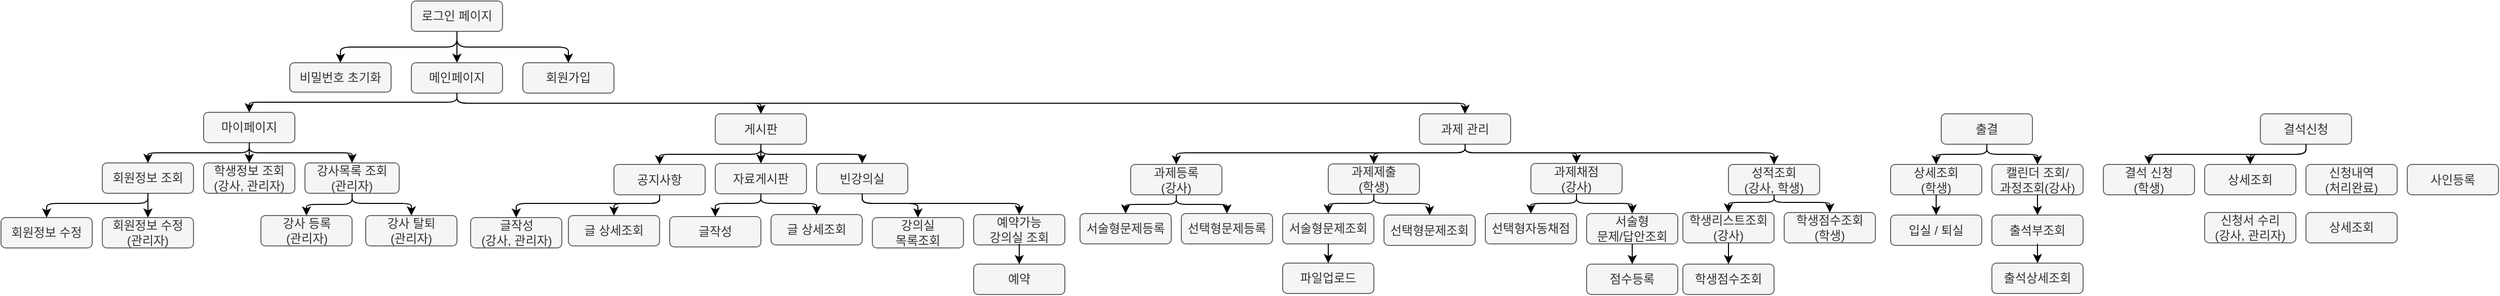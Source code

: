 <mxfile version="10.7.5" type="github"><diagram id="UwJ_XzXSqt1yrQ9cy1H9" name="Page-1"><mxGraphModel dx="513" dy="612" grid="1" gridSize="10" guides="1" tooltips="1" connect="1" arrows="1" fold="1" page="1" pageScale="1" pageWidth="3300" pageHeight="4681" math="0" shadow="0"><root><mxCell id="0"/><mxCell id="1" parent="0"/><mxCell id="VZUcGf9LmJl8mLt6otQ_-1" value="로그인 페이지" style="rounded=1;whiteSpace=wrap;html=1;fillColor=#f5f5f5;strokeColor=#666666;fontColor=#333333;" vertex="1" parent="1"><mxGeometry x="470" y="110" width="90" height="30" as="geometry"/></mxCell><mxCell id="VZUcGf9LmJl8mLt6otQ_-3" value="메인페이지" style="rounded=1;whiteSpace=wrap;html=1;fillColor=#f5f5f5;strokeColor=#666666;fontColor=#333333;" vertex="1" parent="1"><mxGeometry x="470" y="171" width="90" height="30" as="geometry"/></mxCell><mxCell id="VZUcGf9LmJl8mLt6otQ_-4" value="회원가입" style="rounded=1;whiteSpace=wrap;html=1;fillColor=#f5f5f5;strokeColor=#666666;fontColor=#333333;" vertex="1" parent="1"><mxGeometry x="580" y="171" width="90" height="30" as="geometry"/></mxCell><mxCell id="VZUcGf9LmJl8mLt6otQ_-5" value="비밀번호 초기화" style="rounded=1;whiteSpace=wrap;html=1;fillColor=#f5f5f5;strokeColor=#666666;fontColor=#333333;" vertex="1" parent="1"><mxGeometry x="350" y="171" width="100" height="29" as="geometry"/></mxCell><mxCell id="VZUcGf9LmJl8mLt6otQ_-6" value="" style="endArrow=classic;html=1;exitX=0.5;exitY=1;exitDx=0;exitDy=0;entryX=0.5;entryY=0;entryDx=0;entryDy=0;" edge="1" parent="1" source="VZUcGf9LmJl8mLt6otQ_-1" target="VZUcGf9LmJl8mLt6otQ_-3"><mxGeometry width="50" height="50" relative="1" as="geometry"><mxPoint x="350" y="270" as="sourcePoint"/><mxPoint x="400" y="220" as="targetPoint"/></mxGeometry></mxCell><mxCell id="VZUcGf9LmJl8mLt6otQ_-8" value="" style="edgeStyle=elbowEdgeStyle;elbow=vertical;endArrow=classic;html=1;exitX=0.5;exitY=1;exitDx=0;exitDy=0;entryX=0.5;entryY=0;entryDx=0;entryDy=0;" edge="1" parent="1" source="VZUcGf9LmJl8mLt6otQ_-1" target="VZUcGf9LmJl8mLt6otQ_-5"><mxGeometry width="50" height="50" relative="1" as="geometry"><mxPoint x="350" y="270" as="sourcePoint"/><mxPoint x="400" y="220" as="targetPoint"/></mxGeometry></mxCell><mxCell id="VZUcGf9LmJl8mLt6otQ_-10" value="" style="edgeStyle=elbowEdgeStyle;elbow=vertical;endArrow=classic;html=1;exitX=0.5;exitY=1;exitDx=0;exitDy=0;entryX=0.5;entryY=0;entryDx=0;entryDy=0;" edge="1" parent="1" source="VZUcGf9LmJl8mLt6otQ_-1" target="VZUcGf9LmJl8mLt6otQ_-4"><mxGeometry width="50" height="50" relative="1" as="geometry"><mxPoint x="525" y="150" as="sourcePoint"/><mxPoint x="410" y="181" as="targetPoint"/></mxGeometry></mxCell><mxCell id="VZUcGf9LmJl8mLt6otQ_-11" value="마이페이지" style="rounded=1;whiteSpace=wrap;html=1;fillColor=#f5f5f5;strokeColor=#666666;fontColor=#333333;" vertex="1" parent="1"><mxGeometry x="265" y="220" width="90" height="30" as="geometry"/></mxCell><mxCell id="VZUcGf9LmJl8mLt6otQ_-12" value="" style="edgeStyle=elbowEdgeStyle;elbow=vertical;endArrow=classic;html=1;exitX=0.5;exitY=1;exitDx=0;exitDy=0;entryX=0.5;entryY=0;entryDx=0;entryDy=0;" edge="1" parent="1" source="VZUcGf9LmJl8mLt6otQ_-3" target="VZUcGf9LmJl8mLt6otQ_-11"><mxGeometry width="50" height="50" relative="1" as="geometry"><mxPoint x="525" y="150" as="sourcePoint"/><mxPoint x="410" y="181" as="targetPoint"/><Array as="points"><mxPoint x="440" y="210"/><mxPoint x="490" y="201"/></Array></mxGeometry></mxCell><mxCell id="VZUcGf9LmJl8mLt6otQ_-13" value="회원정보 조회" style="rounded=1;whiteSpace=wrap;html=1;fillColor=#f5f5f5;strokeColor=#666666;fontColor=#333333;" vertex="1" parent="1"><mxGeometry x="165" y="270" width="90" height="30" as="geometry"/></mxCell><mxCell id="VZUcGf9LmJl8mLt6otQ_-14" value="" style="edgeStyle=elbowEdgeStyle;elbow=vertical;endArrow=classic;html=1;exitX=0.5;exitY=1;exitDx=0;exitDy=0;entryX=0.5;entryY=0;entryDx=0;entryDy=0;" edge="1" parent="1" source="VZUcGf9LmJl8mLt6otQ_-11" target="VZUcGf9LmJl8mLt6otQ_-13"><mxGeometry width="50" height="50" relative="1" as="geometry"><mxPoint x="480" y="201" as="sourcePoint"/><mxPoint x="320" y="230" as="targetPoint"/><Array as="points"><mxPoint x="275" y="260"/></Array></mxGeometry></mxCell><mxCell id="VZUcGf9LmJl8mLt6otQ_-15" value="회원정보 수정" style="rounded=1;whiteSpace=wrap;html=1;fillColor=#f5f5f5;strokeColor=#666666;fontColor=#333333;" vertex="1" parent="1"><mxGeometry x="65" y="324" width="90" height="30" as="geometry"/></mxCell><mxCell id="VZUcGf9LmJl8mLt6otQ_-16" value="학생정보 조회&lt;br&gt;(강사, 관리자)&lt;br&gt;" style="rounded=1;whiteSpace=wrap;html=1;fillColor=#f5f5f5;strokeColor=#666666;fontColor=#333333;" vertex="1" parent="1"><mxGeometry x="265" y="270" width="90" height="30" as="geometry"/></mxCell><mxCell id="VZUcGf9LmJl8mLt6otQ_-17" value="회원정보 수정&lt;br&gt;(관리자)&lt;br&gt;" style="rounded=1;whiteSpace=wrap;html=1;fillColor=#f5f5f5;strokeColor=#666666;fontColor=#333333;" vertex="1" parent="1"><mxGeometry x="165" y="324" width="90" height="30" as="geometry"/></mxCell><mxCell id="VZUcGf9LmJl8mLt6otQ_-18" value="" style="edgeStyle=elbowEdgeStyle;elbow=vertical;endArrow=classic;html=1;exitX=0.5;exitY=1;exitDx=0;exitDy=0;" edge="1" parent="1" source="VZUcGf9LmJl8mLt6otQ_-13" target="VZUcGf9LmJl8mLt6otQ_-15"><mxGeometry width="50" height="50" relative="1" as="geometry"><mxPoint x="292.5" y="250" as="sourcePoint"/><mxPoint x="212.5" y="280" as="targetPoint"/><Array as="points"><mxPoint x="197.5" y="310"/></Array></mxGeometry></mxCell><mxCell id="VZUcGf9LmJl8mLt6otQ_-19" value="강사목록 조회&lt;br&gt;(관리자)&lt;br&gt;" style="rounded=1;whiteSpace=wrap;html=1;fillColor=#f5f5f5;strokeColor=#666666;fontColor=#333333;" vertex="1" parent="1"><mxGeometry x="365" y="270" width="93" height="30" as="geometry"/></mxCell><mxCell id="VZUcGf9LmJl8mLt6otQ_-20" value="강사 등록&lt;br&gt;(관리자)" style="rounded=1;whiteSpace=wrap;html=1;fillColor=#f5f5f5;strokeColor=#666666;fontColor=#333333;" vertex="1" parent="1"><mxGeometry x="321.5" y="322" width="90" height="30" as="geometry"/></mxCell><mxCell id="VZUcGf9LmJl8mLt6otQ_-21" value="강사 탈퇴&lt;br&gt;(관리자)" style="rounded=1;whiteSpace=wrap;html=1;fillColor=#f5f5f5;strokeColor=#666666;fontColor=#333333;" vertex="1" parent="1"><mxGeometry x="425" y="322" width="90" height="30" as="geometry"/></mxCell><mxCell id="VZUcGf9LmJl8mLt6otQ_-22" value="" style="edgeStyle=elbowEdgeStyle;elbow=vertical;endArrow=classic;html=1;exitX=0.5;exitY=1;exitDx=0;exitDy=0;entryX=0.5;entryY=0;entryDx=0;entryDy=0;" edge="1" parent="1" source="VZUcGf9LmJl8mLt6otQ_-11" target="VZUcGf9LmJl8mLt6otQ_-19"><mxGeometry width="50" height="50" relative="1" as="geometry"><mxPoint x="320" y="260" as="sourcePoint"/><mxPoint x="213" y="280" as="targetPoint"/><Array as="points"><mxPoint x="355" y="260"/><mxPoint x="285" y="270"/></Array></mxGeometry></mxCell><mxCell id="VZUcGf9LmJl8mLt6otQ_-23" value="" style="edgeStyle=elbowEdgeStyle;elbow=vertical;endArrow=classic;html=1;exitX=0.5;exitY=1;exitDx=0;exitDy=0;entryX=0.5;entryY=0;entryDx=0;entryDy=0;" edge="1" parent="1" source="VZUcGf9LmJl8mLt6otQ_-11" target="VZUcGf9LmJl8mLt6otQ_-16"><mxGeometry width="50" height="50" relative="1" as="geometry"><mxPoint x="320" y="260" as="sourcePoint"/><mxPoint x="423" y="280" as="targetPoint"/><Array as="points"><mxPoint x="310" y="260"/><mxPoint x="295" y="280"/></Array></mxGeometry></mxCell><mxCell id="VZUcGf9LmJl8mLt6otQ_-24" value="" style="edgeStyle=elbowEdgeStyle;elbow=vertical;endArrow=classic;html=1;exitX=0.5;exitY=1;exitDx=0;exitDy=0;entryX=0.5;entryY=0;entryDx=0;entryDy=0;" edge="1" parent="1" source="VZUcGf9LmJl8mLt6otQ_-19" target="VZUcGf9LmJl8mLt6otQ_-20"><mxGeometry width="50" height="50" relative="1" as="geometry"><mxPoint x="320" y="260" as="sourcePoint"/><mxPoint x="220" y="280" as="targetPoint"/><Array as="points"/></mxGeometry></mxCell><mxCell id="VZUcGf9LmJl8mLt6otQ_-25" value="" style="edgeStyle=elbowEdgeStyle;elbow=vertical;endArrow=classic;html=1;exitX=0.5;exitY=1;exitDx=0;exitDy=0;entryX=0.5;entryY=0;entryDx=0;entryDy=0;" edge="1" parent="1" source="VZUcGf9LmJl8mLt6otQ_-19" target="VZUcGf9LmJl8mLt6otQ_-21"><mxGeometry width="50" height="50" relative="1" as="geometry"><mxPoint x="330" y="270" as="sourcePoint"/><mxPoint x="230" y="290" as="targetPoint"/><Array as="points"><mxPoint x="412" y="310"/></Array></mxGeometry></mxCell><mxCell id="VZUcGf9LmJl8mLt6otQ_-27" value="" style="edgeStyle=elbowEdgeStyle;elbow=vertical;endArrow=classic;html=1;exitX=0.5;exitY=1;exitDx=0;exitDy=0;entryX=0.5;entryY=0;entryDx=0;entryDy=0;" edge="1" parent="1" source="VZUcGf9LmJl8mLt6otQ_-13" target="VZUcGf9LmJl8mLt6otQ_-17"><mxGeometry width="50" height="50" relative="1" as="geometry"><mxPoint x="220" y="310" as="sourcePoint"/><mxPoint x="127.5" y="334" as="targetPoint"/><Array as="points"><mxPoint x="207.5" y="320"/></Array></mxGeometry></mxCell><mxCell id="VZUcGf9LmJl8mLt6otQ_-29" value="게시판" style="rounded=1;whiteSpace=wrap;html=1;fillColor=#f5f5f5;strokeColor=#666666;fontColor=#333333;" vertex="1" parent="1"><mxGeometry x="770" y="221.5" width="90" height="30" as="geometry"/></mxCell><mxCell id="VZUcGf9LmJl8mLt6otQ_-30" value="공지사항" style="rounded=1;whiteSpace=wrap;html=1;fillColor=#f5f5f5;strokeColor=#666666;fontColor=#333333;" vertex="1" parent="1"><mxGeometry x="670" y="271.5" width="90" height="30" as="geometry"/></mxCell><mxCell id="VZUcGf9LmJl8mLt6otQ_-31" value="자료게시판" style="rounded=1;whiteSpace=wrap;html=1;fillColor=#f5f5f5;strokeColor=#666666;fontColor=#333333;" vertex="1" parent="1"><mxGeometry x="770" y="270.5" width="90" height="30" as="geometry"/></mxCell><mxCell id="VZUcGf9LmJl8mLt6otQ_-32" value="빈강의실" style="rounded=1;whiteSpace=wrap;html=1;fillColor=#f5f5f5;strokeColor=#666666;fontColor=#333333;" vertex="1" parent="1"><mxGeometry x="870" y="270.5" width="90" height="30" as="geometry"/></mxCell><mxCell id="VZUcGf9LmJl8mLt6otQ_-33" value="" style="edgeStyle=elbowEdgeStyle;elbow=vertical;endArrow=classic;html=1;exitX=0.5;exitY=1;exitDx=0;exitDy=0;entryX=0.5;entryY=0;entryDx=0;entryDy=0;" edge="1" parent="1" source="VZUcGf9LmJl8mLt6otQ_-3" target="VZUcGf9LmJl8mLt6otQ_-29"><mxGeometry width="50" height="50" relative="1" as="geometry"><mxPoint x="525" y="211" as="sourcePoint"/><mxPoint x="320" y="230" as="targetPoint"/><Array as="points"><mxPoint x="500" y="211"/></Array></mxGeometry></mxCell><mxCell id="VZUcGf9LmJl8mLt6otQ_-34" value="" style="edgeStyle=elbowEdgeStyle;elbow=vertical;endArrow=classic;html=1;entryX=0.5;entryY=0;entryDx=0;entryDy=0;exitX=0.5;exitY=1;exitDx=0;exitDy=0;" edge="1" parent="1" source="VZUcGf9LmJl8mLt6otQ_-29" target="VZUcGf9LmJl8mLt6otQ_-30"><mxGeometry width="50" height="50" relative="1" as="geometry"><mxPoint x="810" y="251.5" as="sourcePoint"/><mxPoint x="480" y="241.5" as="targetPoint"/><Array as="points"><mxPoint x="770" y="261.5"/><mxPoint x="750" y="271.5"/><mxPoint x="660" y="222.5"/></Array></mxGeometry></mxCell><mxCell id="VZUcGf9LmJl8mLt6otQ_-35" value="" style="edgeStyle=elbowEdgeStyle;elbow=vertical;endArrow=classic;html=1;entryX=0.5;entryY=0;entryDx=0;entryDy=0;" edge="1" parent="1" source="VZUcGf9LmJl8mLt6otQ_-29" target="VZUcGf9LmJl8mLt6otQ_-32"><mxGeometry width="50" height="50" relative="1" as="geometry"><mxPoint x="820" y="251.5" as="sourcePoint"/><mxPoint x="755" y="363" as="targetPoint"/><Array as="points"><mxPoint x="880" y="261.5"/><mxPoint x="935" y="344"/></Array></mxGeometry></mxCell><mxCell id="VZUcGf9LmJl8mLt6otQ_-36" value="" style="edgeStyle=elbowEdgeStyle;elbow=vertical;endArrow=classic;html=1;entryX=0.5;entryY=0;entryDx=0;entryDy=0;exitX=0.5;exitY=1;exitDx=0;exitDy=0;" edge="1" parent="1" source="VZUcGf9LmJl8mLt6otQ_-29" target="VZUcGf9LmJl8mLt6otQ_-31"><mxGeometry width="50" height="50" relative="1" as="geometry"><mxPoint x="825" y="261.5" as="sourcePoint"/><mxPoint x="925" y="280.5" as="targetPoint"/><Array as="points"/></mxGeometry></mxCell><mxCell id="VZUcGf9LmJl8mLt6otQ_-37" value="글작성&lt;br&gt;(강사, 관리자)&lt;br&gt;" style="rounded=1;whiteSpace=wrap;html=1;fillColor=#f5f5f5;strokeColor=#666666;fontColor=#333333;" vertex="1" parent="1"><mxGeometry x="528.5" y="324" width="90" height="30" as="geometry"/></mxCell><mxCell id="VZUcGf9LmJl8mLt6otQ_-38" value="글 상세조회" style="rounded=1;whiteSpace=wrap;html=1;fillColor=#f5f5f5;strokeColor=#666666;fontColor=#333333;" vertex="1" parent="1"><mxGeometry x="625" y="322" width="90" height="30" as="geometry"/></mxCell><mxCell id="VZUcGf9LmJl8mLt6otQ_-39" value="글작성&lt;br&gt;" style="rounded=1;whiteSpace=wrap;html=1;fillColor=#f5f5f5;strokeColor=#666666;fontColor=#333333;" vertex="1" parent="1"><mxGeometry x="725" y="323" width="90" height="30" as="geometry"/></mxCell><mxCell id="VZUcGf9LmJl8mLt6otQ_-40" value="글 상세조회" style="rounded=1;whiteSpace=wrap;html=1;fillColor=#f5f5f5;strokeColor=#666666;fontColor=#333333;" vertex="1" parent="1"><mxGeometry x="825" y="321" width="90" height="30" as="geometry"/></mxCell><mxCell id="VZUcGf9LmJl8mLt6otQ_-41" value="" style="edgeStyle=elbowEdgeStyle;elbow=vertical;endArrow=classic;html=1;entryX=0.5;entryY=0;entryDx=0;entryDy=0;exitX=0.5;exitY=1;exitDx=0;exitDy=0;" edge="1" parent="1" source="VZUcGf9LmJl8mLt6otQ_-30" target="VZUcGf9LmJl8mLt6otQ_-37"><mxGeometry width="50" height="50" relative="1" as="geometry"><mxPoint x="780" y="262" as="sourcePoint"/><mxPoint x="680" y="282" as="targetPoint"/><Array as="points"><mxPoint x="650" y="310"/><mxPoint x="715" y="281.5"/><mxPoint x="625" y="232.5"/></Array></mxGeometry></mxCell><mxCell id="VZUcGf9LmJl8mLt6otQ_-42" value="" style="edgeStyle=elbowEdgeStyle;elbow=vertical;endArrow=classic;html=1;entryX=0.5;entryY=0;entryDx=0;entryDy=0;exitX=0.5;exitY=1;exitDx=0;exitDy=0;" edge="1" parent="1" source="VZUcGf9LmJl8mLt6otQ_-30" target="VZUcGf9LmJl8mLt6otQ_-38"><mxGeometry width="50" height="50" relative="1" as="geometry"><mxPoint x="680" y="312" as="sourcePoint"/><mxPoint x="584" y="334" as="targetPoint"/><Array as="points"><mxPoint x="690" y="310"/><mxPoint x="635" y="242.5"/></Array></mxGeometry></mxCell><mxCell id="VZUcGf9LmJl8mLt6otQ_-43" value="" style="edgeStyle=elbowEdgeStyle;elbow=vertical;endArrow=classic;html=1;entryX=0.5;entryY=0;entryDx=0;entryDy=0;exitX=0.5;exitY=1;exitDx=0;exitDy=0;" edge="1" parent="1" source="VZUcGf9LmJl8mLt6otQ_-31" target="VZUcGf9LmJl8mLt6otQ_-39"><mxGeometry width="50" height="50" relative="1" as="geometry"><mxPoint x="690" y="322" as="sourcePoint"/><mxPoint x="594" y="344" as="targetPoint"/><Array as="points"><mxPoint x="790" y="310"/><mxPoint x="645" y="252.5"/></Array></mxGeometry></mxCell><mxCell id="VZUcGf9LmJl8mLt6otQ_-44" value="" style="edgeStyle=elbowEdgeStyle;elbow=vertical;endArrow=classic;html=1;entryX=0.5;entryY=0;entryDx=0;entryDy=0;exitX=0.5;exitY=1;exitDx=0;exitDy=0;" edge="1" parent="1" source="VZUcGf9LmJl8mLt6otQ_-31" target="VZUcGf9LmJl8mLt6otQ_-40"><mxGeometry width="50" height="50" relative="1" as="geometry"><mxPoint x="780" y="311" as="sourcePoint"/><mxPoint x="780" y="333" as="targetPoint"/><Array as="points"><mxPoint x="850" y="310"/><mxPoint x="655" y="262.5"/></Array></mxGeometry></mxCell><mxCell id="VZUcGf9LmJl8mLt6otQ_-45" value="강의실 &lt;br&gt;목록조회" style="rounded=1;whiteSpace=wrap;html=1;fillColor=#f5f5f5;strokeColor=#666666;fontColor=#333333;" vertex="1" parent="1"><mxGeometry x="925" y="324" width="90" height="30" as="geometry"/></mxCell><mxCell id="VZUcGf9LmJl8mLt6otQ_-46" value="예약가능 &lt;br&gt;강의실 조회" style="rounded=1;whiteSpace=wrap;html=1;fillColor=#f5f5f5;strokeColor=#666666;fontColor=#333333;" vertex="1" parent="1"><mxGeometry x="1025" y="321" width="90" height="30" as="geometry"/></mxCell><mxCell id="VZUcGf9LmJl8mLt6otQ_-47" value="예약" style="rounded=1;whiteSpace=wrap;html=1;fillColor=#f5f5f5;strokeColor=#666666;fontColor=#333333;" vertex="1" parent="1"><mxGeometry x="1025" y="370" width="90" height="30" as="geometry"/></mxCell><mxCell id="VZUcGf9LmJl8mLt6otQ_-49" value="" style="edgeStyle=elbowEdgeStyle;elbow=vertical;endArrow=classic;html=1;exitX=0.5;exitY=1;exitDx=0;exitDy=0;entryX=0.5;entryY=0;entryDx=0;entryDy=0;" edge="1" parent="1" source="VZUcGf9LmJl8mLt6otQ_-32" target="VZUcGf9LmJl8mLt6otQ_-45"><mxGeometry width="50" height="50" relative="1" as="geometry"><mxPoint x="825" y="311" as="sourcePoint"/><mxPoint x="970" y="320" as="targetPoint"/><Array as="points"><mxPoint x="940" y="310"/><mxPoint x="940" y="320"/><mxPoint x="655" y="262.5"/></Array></mxGeometry></mxCell><mxCell id="VZUcGf9LmJl8mLt6otQ_-52" value="" style="edgeStyle=elbowEdgeStyle;elbow=vertical;endArrow=classic;html=1;exitX=0.5;exitY=1;exitDx=0;exitDy=0;entryX=0.5;entryY=0;entryDx=0;entryDy=0;" edge="1" parent="1" source="VZUcGf9LmJl8mLt6otQ_-32" target="VZUcGf9LmJl8mLt6otQ_-46"><mxGeometry width="50" height="50" relative="1" as="geometry"><mxPoint x="825" y="311" as="sourcePoint"/><mxPoint x="970" y="320" as="targetPoint"/><Array as="points"><mxPoint x="940" y="310"/><mxPoint x="940" y="320"/><mxPoint x="655" y="262.5"/></Array></mxGeometry></mxCell><mxCell id="VZUcGf9LmJl8mLt6otQ_-53" value="" style="edgeStyle=elbowEdgeStyle;elbow=vertical;endArrow=classic;html=1;entryX=0.5;entryY=0;entryDx=0;entryDy=0;" edge="1" parent="1" target="VZUcGf9LmJl8mLt6otQ_-47"><mxGeometry width="50" height="50" relative="1" as="geometry"><mxPoint x="1070" y="350" as="sourcePoint"/><mxPoint x="1080" y="331" as="targetPoint"/><Array as="points"/></mxGeometry></mxCell><mxCell id="VZUcGf9LmJl8mLt6otQ_-54" value="과제 관리" style="rounded=1;whiteSpace=wrap;html=1;fillColor=#f5f5f5;strokeColor=#666666;fontColor=#333333;" vertex="1" parent="1"><mxGeometry x="1465" y="221.5" width="90" height="30" as="geometry"/></mxCell><mxCell id="VZUcGf9LmJl8mLt6otQ_-55" value="과제등록&lt;br&gt;(강사)&lt;br&gt;" style="rounded=1;whiteSpace=wrap;html=1;fillColor=#f5f5f5;strokeColor=#666666;fontColor=#333333;" vertex="1" parent="1"><mxGeometry x="1180" y="271.5" width="90" height="30" as="geometry"/></mxCell><mxCell id="VZUcGf9LmJl8mLt6otQ_-56" value="서술형문제등록" style="rounded=1;whiteSpace=wrap;html=1;fillColor=#f5f5f5;strokeColor=#666666;fontColor=#333333;" vertex="1" parent="1"><mxGeometry x="1130" y="320" width="90" height="30" as="geometry"/></mxCell><mxCell id="VZUcGf9LmJl8mLt6otQ_-57" value="선택형문제등록" style="rounded=1;whiteSpace=wrap;html=1;fillColor=#f5f5f5;strokeColor=#666666;fontColor=#333333;" vertex="1" parent="1"><mxGeometry x="1230" y="320" width="90" height="30" as="geometry"/></mxCell><mxCell id="VZUcGf9LmJl8mLt6otQ_-58" value="과제제출&lt;br&gt;(학생)&lt;br&gt;" style="rounded=1;whiteSpace=wrap;html=1;fillColor=#f5f5f5;strokeColor=#666666;fontColor=#333333;" vertex="1" parent="1"><mxGeometry x="1375" y="271" width="90" height="30" as="geometry"/></mxCell><mxCell id="VZUcGf9LmJl8mLt6otQ_-59" value="서술형문제조회" style="rounded=1;whiteSpace=wrap;html=1;fillColor=#f5f5f5;strokeColor=#666666;fontColor=#333333;" vertex="1" parent="1"><mxGeometry x="1330" y="320" width="90" height="30" as="geometry"/></mxCell><mxCell id="VZUcGf9LmJl8mLt6otQ_-60" value="선택형문제조회" style="rounded=1;whiteSpace=wrap;html=1;fillColor=#f5f5f5;strokeColor=#666666;fontColor=#333333;" vertex="1" parent="1"><mxGeometry x="1430" y="321.5" width="90" height="30" as="geometry"/></mxCell><mxCell id="VZUcGf9LmJl8mLt6otQ_-61" value="파일업로드" style="rounded=1;whiteSpace=wrap;html=1;fillColor=#f5f5f5;strokeColor=#666666;fontColor=#333333;" vertex="1" parent="1"><mxGeometry x="1330" y="369" width="90" height="30" as="geometry"/></mxCell><mxCell id="VZUcGf9LmJl8mLt6otQ_-62" value="과제채점&lt;br&gt;(강사)&lt;br&gt;" style="rounded=1;whiteSpace=wrap;html=1;fillColor=#f5f5f5;strokeColor=#666666;fontColor=#333333;" vertex="1" parent="1"><mxGeometry x="1575" y="270.5" width="90" height="30" as="geometry"/></mxCell><mxCell id="VZUcGf9LmJl8mLt6otQ_-63" value="선택형자동채점" style="rounded=1;whiteSpace=wrap;html=1;fillColor=#f5f5f5;strokeColor=#666666;fontColor=#333333;" vertex="1" parent="1"><mxGeometry x="1530" y="320" width="90" height="30" as="geometry"/></mxCell><mxCell id="VZUcGf9LmJl8mLt6otQ_-64" value="서술형&lt;br&gt;문제/답안조회" style="rounded=1;whiteSpace=wrap;html=1;fillColor=#f5f5f5;strokeColor=#666666;fontColor=#333333;" vertex="1" parent="1"><mxGeometry x="1630" y="320" width="90" height="30" as="geometry"/></mxCell><mxCell id="VZUcGf9LmJl8mLt6otQ_-65" value="점수등록" style="rounded=1;whiteSpace=wrap;html=1;fillColor=#f5f5f5;strokeColor=#666666;fontColor=#333333;" vertex="1" parent="1"><mxGeometry x="1630" y="370" width="90" height="30" as="geometry"/></mxCell><mxCell id="VZUcGf9LmJl8mLt6otQ_-66" value="성적조회&lt;br&gt;(강사, 학생)&lt;br&gt;" style="rounded=1;whiteSpace=wrap;html=1;fillColor=#f5f5f5;strokeColor=#666666;fontColor=#333333;" vertex="1" parent="1"><mxGeometry x="1770" y="271.5" width="90" height="30" as="geometry"/></mxCell><mxCell id="VZUcGf9LmJl8mLt6otQ_-67" value="학생리스트조회&lt;br&gt;(강사)&lt;br&gt;" style="rounded=1;whiteSpace=wrap;html=1;fillColor=#f5f5f5;strokeColor=#666666;fontColor=#333333;" vertex="1" parent="1"><mxGeometry x="1725" y="319" width="90" height="30" as="geometry"/></mxCell><mxCell id="VZUcGf9LmJl8mLt6otQ_-68" value="학생점수조회" style="rounded=1;whiteSpace=wrap;html=1;fillColor=#f5f5f5;strokeColor=#666666;fontColor=#333333;" vertex="1" parent="1"><mxGeometry x="1725" y="370" width="90" height="30" as="geometry"/></mxCell><mxCell id="VZUcGf9LmJl8mLt6otQ_-69" value="학생점수조회&lt;br&gt;(학생)&lt;br&gt;" style="rounded=1;whiteSpace=wrap;html=1;fillColor=#f5f5f5;strokeColor=#666666;fontColor=#333333;" vertex="1" parent="1"><mxGeometry x="1825" y="319" width="90" height="30" as="geometry"/></mxCell><mxCell id="VZUcGf9LmJl8mLt6otQ_-70" value="" style="edgeStyle=elbowEdgeStyle;elbow=vertical;endArrow=classic;html=1;exitX=0.5;exitY=1;exitDx=0;exitDy=0;entryX=0.5;entryY=0;entryDx=0;entryDy=0;" edge="1" parent="1" source="VZUcGf9LmJl8mLt6otQ_-54" target="VZUcGf9LmJl8mLt6otQ_-55"><mxGeometry width="50" height="50" relative="1" as="geometry"><mxPoint x="1230" y="339" as="sourcePoint"/><mxPoint x="1385" y="359" as="targetPoint"/><Array as="points"><mxPoint x="1330" y="260"/><mxPoint x="1255" y="358"/><mxPoint x="970" y="300.5"/></Array></mxGeometry></mxCell><mxCell id="VZUcGf9LmJl8mLt6otQ_-71" value="" style="edgeStyle=elbowEdgeStyle;elbow=vertical;endArrow=classic;html=1;exitX=0.5;exitY=1;exitDx=0;exitDy=0;entryX=0.5;entryY=0;entryDx=0;entryDy=0;" edge="1" parent="1" source="VZUcGf9LmJl8mLt6otQ_-54" target="VZUcGf9LmJl8mLt6otQ_-58"><mxGeometry width="50" height="50" relative="1" as="geometry"><mxPoint x="1230" y="339" as="sourcePoint"/><mxPoint x="1385" y="359" as="targetPoint"/><Array as="points"><mxPoint x="1440" y="260"/></Array></mxGeometry></mxCell><mxCell id="VZUcGf9LmJl8mLt6otQ_-72" value="" style="edgeStyle=elbowEdgeStyle;elbow=vertical;endArrow=classic;html=1;exitX=0.5;exitY=1;exitDx=0;exitDy=0;entryX=0.5;entryY=0;entryDx=0;entryDy=0;" edge="1" parent="1" source="VZUcGf9LmJl8mLt6otQ_-54" target="VZUcGf9LmJl8mLt6otQ_-62"><mxGeometry width="50" height="50" relative="1" as="geometry"><mxPoint x="1230" y="339" as="sourcePoint"/><mxPoint x="1385" y="359" as="targetPoint"/><Array as="points"><mxPoint x="1570" y="260"/></Array></mxGeometry></mxCell><mxCell id="VZUcGf9LmJl8mLt6otQ_-73" value="" style="edgeStyle=elbowEdgeStyle;elbow=vertical;endArrow=classic;html=1;exitX=0.5;exitY=1;exitDx=0;exitDy=0;entryX=0.5;entryY=0;entryDx=0;entryDy=0;" edge="1" parent="1" source="VZUcGf9LmJl8mLt6otQ_-54" target="VZUcGf9LmJl8mLt6otQ_-66"><mxGeometry width="50" height="50" relative="1" as="geometry"><mxPoint x="1230" y="339" as="sourcePoint"/><mxPoint x="1385" y="359" as="targetPoint"/><Array as="points"><mxPoint x="1570" y="260"/></Array></mxGeometry></mxCell><mxCell id="VZUcGf9LmJl8mLt6otQ_-74" value="" style="edgeStyle=elbowEdgeStyle;elbow=vertical;endArrow=classic;html=1;exitX=0.5;exitY=1;exitDx=0;exitDy=0;entryX=0.5;entryY=0;entryDx=0;entryDy=0;" edge="1" parent="1" source="VZUcGf9LmJl8mLt6otQ_-55" target="VZUcGf9LmJl8mLt6otQ_-56"><mxGeometry width="50" height="50" relative="1" as="geometry"><mxPoint x="1435" y="303" as="sourcePoint"/><mxPoint x="1150" y="323" as="targetPoint"/><Array as="points"><mxPoint x="1255" y="311"/><mxPoint x="1180" y="409"/><mxPoint x="895" y="351.5"/></Array></mxGeometry></mxCell><mxCell id="VZUcGf9LmJl8mLt6otQ_-75" value="" style="edgeStyle=elbowEdgeStyle;elbow=vertical;endArrow=classic;html=1;exitX=0.5;exitY=1;exitDx=0;exitDy=0;entryX=0.5;entryY=0;entryDx=0;entryDy=0;" edge="1" parent="1" source="VZUcGf9LmJl8mLt6otQ_-55" target="VZUcGf9LmJl8mLt6otQ_-57"><mxGeometry width="50" height="50" relative="1" as="geometry"><mxPoint x="1435" y="303" as="sourcePoint"/><mxPoint x="1150" y="323" as="targetPoint"/><Array as="points"><mxPoint x="1255" y="311"/><mxPoint x="1180" y="409"/><mxPoint x="895" y="351.5"/></Array></mxGeometry></mxCell><mxCell id="VZUcGf9LmJl8mLt6otQ_-76" value="" style="edgeStyle=elbowEdgeStyle;elbow=vertical;endArrow=classic;html=1;exitX=0.5;exitY=1;exitDx=0;exitDy=0;entryX=0.5;entryY=0;entryDx=0;entryDy=0;" edge="1" parent="1" source="VZUcGf9LmJl8mLt6otQ_-58" target="VZUcGf9LmJl8mLt6otQ_-59"><mxGeometry width="50" height="50" relative="1" as="geometry"><mxPoint x="1235" y="312" as="sourcePoint"/><mxPoint x="1285" y="330" as="targetPoint"/><Array as="points"><mxPoint x="1370" y="310"/><mxPoint x="1190" y="419"/><mxPoint x="905" y="361.5"/></Array></mxGeometry></mxCell><mxCell id="VZUcGf9LmJl8mLt6otQ_-78" value="" style="edgeStyle=elbowEdgeStyle;elbow=vertical;endArrow=classic;html=1;exitX=0.5;exitY=1;exitDx=0;exitDy=0;entryX=0.5;entryY=0;entryDx=0;entryDy=0;" edge="1" parent="1" source="VZUcGf9LmJl8mLt6otQ_-58" target="VZUcGf9LmJl8mLt6otQ_-60"><mxGeometry width="50" height="50" relative="1" as="geometry"><mxPoint x="1235" y="312" as="sourcePoint"/><mxPoint x="1285" y="330" as="targetPoint"/><Array as="points"><mxPoint x="1440" y="310"/><mxPoint x="1190" y="419"/><mxPoint x="905" y="361.5"/></Array></mxGeometry></mxCell><mxCell id="VZUcGf9LmJl8mLt6otQ_-79" value="" style="edgeStyle=elbowEdgeStyle;elbow=vertical;endArrow=classic;html=1;exitX=0.5;exitY=1;exitDx=0;exitDy=0;entryX=0.5;entryY=0;entryDx=0;entryDy=0;" edge="1" parent="1" source="VZUcGf9LmJl8mLt6otQ_-62" target="VZUcGf9LmJl8mLt6otQ_-63"><mxGeometry width="50" height="50" relative="1" as="geometry"><mxPoint x="1430" y="311" as="sourcePoint"/><mxPoint x="1570" y="330" as="targetPoint"/><Array as="points"><mxPoint x="1610" y="310"/><mxPoint x="915" y="371.5"/></Array></mxGeometry></mxCell><mxCell id="VZUcGf9LmJl8mLt6otQ_-80" value="" style="edgeStyle=elbowEdgeStyle;elbow=vertical;endArrow=classic;html=1;exitX=0.5;exitY=1;exitDx=0;exitDy=0;" edge="1" parent="1" source="VZUcGf9LmJl8mLt6otQ_-62" target="VZUcGf9LmJl8mLt6otQ_-64"><mxGeometry width="50" height="50" relative="1" as="geometry"><mxPoint x="1430" y="311" as="sourcePoint"/><mxPoint x="1570" y="330" as="targetPoint"/><Array as="points"><mxPoint x="1610" y="310"/><mxPoint x="915" y="371.5"/></Array></mxGeometry></mxCell><mxCell id="VZUcGf9LmJl8mLt6otQ_-81" value="" style="edgeStyle=elbowEdgeStyle;elbow=vertical;endArrow=classic;html=1;exitX=0.5;exitY=1;exitDx=0;exitDy=0;entryX=0.5;entryY=0;entryDx=0;entryDy=0;" edge="1" parent="1" source="VZUcGf9LmJl8mLt6otQ_-66" target="VZUcGf9LmJl8mLt6otQ_-67"><mxGeometry width="50" height="50" relative="1" as="geometry"><mxPoint x="1615" y="310" as="sourcePoint"/><mxPoint x="1765" y="319" as="targetPoint"/><Array as="points"><mxPoint x="1785" y="309"/><mxPoint x="1605" y="319"/><mxPoint x="910" y="380.5"/></Array></mxGeometry></mxCell><mxCell id="VZUcGf9LmJl8mLt6otQ_-82" value="" style="edgeStyle=elbowEdgeStyle;elbow=vertical;endArrow=classic;html=1;exitX=0.5;exitY=1;exitDx=0;exitDy=0;entryX=0.5;entryY=0;entryDx=0;entryDy=0;" edge="1" parent="1" source="VZUcGf9LmJl8mLt6otQ_-66" target="VZUcGf9LmJl8mLt6otQ_-69"><mxGeometry width="50" height="50" relative="1" as="geometry"><mxPoint x="1615" y="310" as="sourcePoint"/><mxPoint x="1765" y="319" as="targetPoint"/><Array as="points"><mxPoint x="1785" y="309"/><mxPoint x="1605" y="319"/><mxPoint x="910" y="380.5"/></Array></mxGeometry></mxCell><mxCell id="VZUcGf9LmJl8mLt6otQ_-83" value="" style="edgeStyle=elbowEdgeStyle;elbow=vertical;endArrow=classic;html=1;exitX=0.5;exitY=1;exitDx=0;exitDy=0;entryX=0.5;entryY=0;entryDx=0;entryDy=0;" edge="1" parent="1" source="VZUcGf9LmJl8mLt6otQ_-59" target="VZUcGf9LmJl8mLt6otQ_-61"><mxGeometry width="50" height="50" relative="1" as="geometry"><mxPoint x="1430" y="311" as="sourcePoint"/><mxPoint x="1385" y="330" as="targetPoint"/><Array as="points"><mxPoint x="1360" y="360"/></Array></mxGeometry></mxCell><mxCell id="VZUcGf9LmJl8mLt6otQ_-91" value="" style="edgeStyle=elbowEdgeStyle;elbow=vertical;endArrow=classic;html=1;exitX=0.5;exitY=1;exitDx=0;exitDy=0;entryX=0.5;entryY=0;entryDx=0;entryDy=0;" edge="1" parent="1" source="VZUcGf9LmJl8mLt6otQ_-64" target="VZUcGf9LmJl8mLt6otQ_-65"><mxGeometry width="50" height="50" relative="1" as="geometry"><mxPoint x="1385" y="360" as="sourcePoint"/><mxPoint x="1670" y="370" as="targetPoint"/><Array as="points"/></mxGeometry></mxCell><mxCell id="VZUcGf9LmJl8mLt6otQ_-92" value="" style="edgeStyle=elbowEdgeStyle;elbow=vertical;endArrow=classic;html=1;exitX=0.5;exitY=1;exitDx=0;exitDy=0;entryX=0.5;entryY=0;entryDx=0;entryDy=0;" edge="1" parent="1" source="VZUcGf9LmJl8mLt6otQ_-67" target="VZUcGf9LmJl8mLt6otQ_-68"><mxGeometry width="50" height="50" relative="1" as="geometry"><mxPoint x="1395" y="370" as="sourcePoint"/><mxPoint x="1395" y="389" as="targetPoint"/><Array as="points"><mxPoint x="1770" y="369"/></Array></mxGeometry></mxCell><mxCell id="VZUcGf9LmJl8mLt6otQ_-93" value="" style="edgeStyle=elbowEdgeStyle;elbow=vertical;endArrow=classic;html=1;exitX=0.5;exitY=1;exitDx=0;exitDy=0;entryX=0.5;entryY=0;entryDx=0;entryDy=0;" edge="1" parent="1" source="VZUcGf9LmJl8mLt6otQ_-3" target="VZUcGf9LmJl8mLt6otQ_-54"><mxGeometry width="50" height="50" relative="1" as="geometry"><mxPoint x="525" y="211" as="sourcePoint"/><mxPoint x="320" y="230" as="targetPoint"/><Array as="points"><mxPoint x="500" y="211"/></Array></mxGeometry></mxCell><mxCell id="VZUcGf9LmJl8mLt6otQ_-94" value="출결&lt;br&gt;" style="rounded=1;whiteSpace=wrap;html=1;fillColor=#f5f5f5;strokeColor=#666666;fontColor=#333333;" vertex="1" parent="1"><mxGeometry x="1980" y="221.5" width="90" height="30" as="geometry"/></mxCell><mxCell id="VZUcGf9LmJl8mLt6otQ_-95" value="상세조회&lt;br&gt;(학생)&lt;br&gt;" style="rounded=1;whiteSpace=wrap;html=1;fillColor=#f5f5f5;strokeColor=#666666;fontColor=#333333;" vertex="1" parent="1"><mxGeometry x="1930" y="271.5" width="90" height="30" as="geometry"/></mxCell><mxCell id="VZUcGf9LmJl8mLt6otQ_-97" value="입실 / 퇴실" style="rounded=1;whiteSpace=wrap;html=1;fillColor=#f5f5f5;strokeColor=#666666;fontColor=#333333;" vertex="1" parent="1"><mxGeometry x="1930" y="321.5" width="90" height="30" as="geometry"/></mxCell><mxCell id="VZUcGf9LmJl8mLt6otQ_-98" value="캘린더 조회/&lt;br&gt;과정조회(강사)&lt;br&gt;" style="rounded=1;whiteSpace=wrap;html=1;fillColor=#f5f5f5;strokeColor=#666666;fontColor=#333333;" vertex="1" parent="1"><mxGeometry x="2030" y="271.5" width="90" height="30" as="geometry"/></mxCell><mxCell id="VZUcGf9LmJl8mLt6otQ_-99" value="출석부조회" style="rounded=1;whiteSpace=wrap;html=1;fillColor=#f5f5f5;strokeColor=#666666;fontColor=#333333;" vertex="1" parent="1"><mxGeometry x="2030" y="321.5" width="90" height="30" as="geometry"/></mxCell><mxCell id="VZUcGf9LmJl8mLt6otQ_-101" value="출석상세조회" style="rounded=1;whiteSpace=wrap;html=1;fillColor=#f5f5f5;strokeColor=#666666;fontColor=#333333;" vertex="1" parent="1"><mxGeometry x="2030" y="369" width="90" height="30" as="geometry"/></mxCell><mxCell id="VZUcGf9LmJl8mLt6otQ_-102" value="결석신청" style="rounded=1;whiteSpace=wrap;html=1;fillColor=#f5f5f5;strokeColor=#666666;fontColor=#333333;" vertex="1" parent="1"><mxGeometry x="2295" y="221.5" width="90" height="30" as="geometry"/></mxCell><mxCell id="VZUcGf9LmJl8mLt6otQ_-103" value="결석 신청&lt;br&gt;(학생)&lt;br&gt;" style="rounded=1;whiteSpace=wrap;html=1;fillColor=#f5f5f5;strokeColor=#666666;fontColor=#333333;" vertex="1" parent="1"><mxGeometry x="2140" y="271.5" width="90" height="30" as="geometry"/></mxCell><mxCell id="VZUcGf9LmJl8mLt6otQ_-104" value="상세조회" style="rounded=1;whiteSpace=wrap;html=1;fillColor=#f5f5f5;strokeColor=#666666;fontColor=#333333;" vertex="1" parent="1"><mxGeometry x="2240" y="271.5" width="90" height="30" as="geometry"/></mxCell><mxCell id="VZUcGf9LmJl8mLt6otQ_-105" value="신청서 수리&lt;br&gt;(강사, 관리자)&lt;br&gt;" style="rounded=1;whiteSpace=wrap;html=1;fillColor=#f5f5f5;strokeColor=#666666;fontColor=#333333;" vertex="1" parent="1"><mxGeometry x="2240" y="319" width="90" height="30" as="geometry"/></mxCell><mxCell id="VZUcGf9LmJl8mLt6otQ_-106" value="신청내역&lt;br&gt;(처리완료)&lt;br&gt;" style="rounded=1;whiteSpace=wrap;html=1;fillColor=#f5f5f5;strokeColor=#666666;fontColor=#333333;" vertex="1" parent="1"><mxGeometry x="2340" y="271.5" width="90" height="30" as="geometry"/></mxCell><mxCell id="VZUcGf9LmJl8mLt6otQ_-107" value="상세조회" style="rounded=1;whiteSpace=wrap;html=1;fillColor=#f5f5f5;strokeColor=#666666;fontColor=#333333;" vertex="1" parent="1"><mxGeometry x="2340" y="319" width="90" height="30" as="geometry"/></mxCell><mxCell id="VZUcGf9LmJl8mLt6otQ_-108" value="사인등록" style="rounded=1;whiteSpace=wrap;html=1;fillColor=#f5f5f5;strokeColor=#666666;fontColor=#333333;" vertex="1" parent="1"><mxGeometry x="2440" y="271.5" width="90" height="30" as="geometry"/></mxCell><mxCell id="VZUcGf9LmJl8mLt6otQ_-109" value="" style="edgeStyle=elbowEdgeStyle;elbow=vertical;endArrow=classic;html=1;exitX=0.5;exitY=1;exitDx=0;exitDy=0;entryX=0.5;entryY=0;entryDx=0;entryDy=0;" edge="1" parent="1" source="VZUcGf9LmJl8mLt6otQ_-94" target="VZUcGf9LmJl8mLt6otQ_-95"><mxGeometry width="50" height="50" relative="1" as="geometry"><mxPoint x="1827.333" y="249.833" as="sourcePoint"/><mxPoint x="2132.333" y="269.833" as="targetPoint"/><Array as="points"/></mxGeometry></mxCell><mxCell id="VZUcGf9LmJl8mLt6otQ_-111" value="" style="edgeStyle=elbowEdgeStyle;elbow=vertical;endArrow=classic;html=1;exitX=0.5;exitY=1;exitDx=0;exitDy=0;entryX=0.5;entryY=0;entryDx=0;entryDy=0;" edge="1" parent="1" source="VZUcGf9LmJl8mLt6otQ_-94" target="VZUcGf9LmJl8mLt6otQ_-98"><mxGeometry width="50" height="50" relative="1" as="geometry"><mxPoint x="1827.333" y="249.833" as="sourcePoint"/><mxPoint x="2132.333" y="269.833" as="targetPoint"/><Array as="points"/></mxGeometry></mxCell><mxCell id="VZUcGf9LmJl8mLt6otQ_-112" value="" style="edgeStyle=elbowEdgeStyle;elbow=vertical;endArrow=classic;html=1;exitX=0.5;exitY=1;exitDx=0;exitDy=0;entryX=0.5;entryY=0;entryDx=0;entryDy=0;" edge="1" parent="1" source="VZUcGf9LmJl8mLt6otQ_-95" target="VZUcGf9LmJl8mLt6otQ_-97"><mxGeometry width="50" height="50" relative="1" as="geometry"><mxPoint x="2035.333" y="261.333" as="sourcePoint"/><mxPoint x="1985.333" y="281.333" as="targetPoint"/><Array as="points"/></mxGeometry></mxCell><mxCell id="VZUcGf9LmJl8mLt6otQ_-113" value="" style="edgeStyle=elbowEdgeStyle;elbow=vertical;endArrow=classic;html=1;exitX=0.5;exitY=1;exitDx=0;exitDy=0;entryX=0.5;entryY=0;entryDx=0;entryDy=0;" edge="1" parent="1" source="VZUcGf9LmJl8mLt6otQ_-98" target="VZUcGf9LmJl8mLt6otQ_-99"><mxGeometry width="50" height="50" relative="1" as="geometry"><mxPoint x="1985.333" y="311.333" as="sourcePoint"/><mxPoint x="1985.333" y="331.333" as="targetPoint"/><Array as="points"/></mxGeometry></mxCell><mxCell id="VZUcGf9LmJl8mLt6otQ_-114" value="" style="edgeStyle=elbowEdgeStyle;elbow=vertical;endArrow=classic;html=1;entryX=0.5;entryY=0;entryDx=0;entryDy=0;" edge="1" parent="1" target="VZUcGf9LmJl8mLt6otQ_-101"><mxGeometry width="50" height="50" relative="1" as="geometry"><mxPoint x="2075" y="350" as="sourcePoint"/><mxPoint x="2085.333" y="331.333" as="targetPoint"/><Array as="points"/></mxGeometry></mxCell><mxCell id="VZUcGf9LmJl8mLt6otQ_-115" value="" style="edgeStyle=elbowEdgeStyle;elbow=vertical;endArrow=classic;html=1;exitX=0.5;exitY=1;exitDx=0;exitDy=0;entryX=0.5;entryY=0;entryDx=0;entryDy=0;" edge="1" parent="1" source="VZUcGf9LmJl8mLt6otQ_-102" target="VZUcGf9LmJl8mLt6otQ_-103"><mxGeometry width="50" height="50" relative="1" as="geometry"><mxPoint x="2035.333" y="261.333" as="sourcePoint"/><mxPoint x="2085.333" y="281.333" as="targetPoint"/><Array as="points"/></mxGeometry></mxCell><mxCell id="VZUcGf9LmJl8mLt6otQ_-116" value="" style="edgeStyle=elbowEdgeStyle;elbow=vertical;endArrow=classic;html=1;exitX=0.5;exitY=1;exitDx=0;exitDy=0;entryX=0.5;entryY=0;entryDx=0;entryDy=0;" edge="1" parent="1" source="VZUcGf9LmJl8mLt6otQ_-102" target="VZUcGf9LmJl8mLt6otQ_-104"><mxGeometry width="50" height="50" relative="1" as="geometry"><mxPoint x="2035.333" y="261.333" as="sourcePoint"/><mxPoint x="2085.333" y="281.333" as="targetPoint"/><Array as="points"/></mxGeometry></mxCell></root></mxGraphModel></diagram></mxfile>